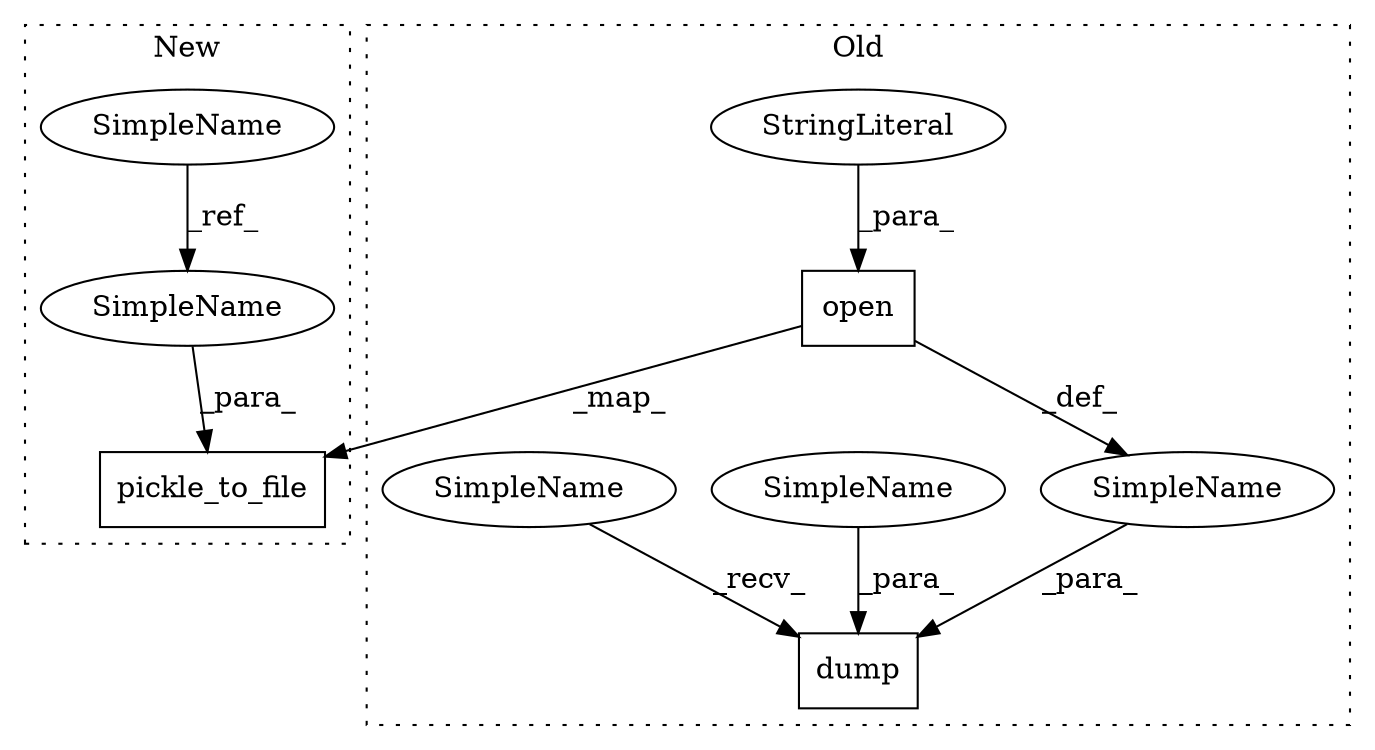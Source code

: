 digraph G {
subgraph cluster0 {
1 [label="open" a="32" s="5295,5339" l="5,1" shape="box"];
3 [label="SimpleName" a="42" s="" l="" shape="ellipse"];
4 [label="dump" a="32" s="5285,5340" l="5,1" shape="box"];
6 [label="StringLiteral" a="45" s="5335" l="4" shape="ellipse"];
8 [label="SimpleName" a="42" s="5290" l="4" shape="ellipse"];
9 [label="SimpleName" a="42" s="5278" l="6" shape="ellipse"];
label = "Old";
style="dotted";
}
subgraph cluster1 {
2 [label="pickle_to_file" a="32" s="5433,5487" l="15,1" shape="box"];
5 [label="SimpleName" a="42" s="4928" l="4" shape="ellipse"];
7 [label="SimpleName" a="42" s="5448" l="4" shape="ellipse"];
label = "New";
style="dotted";
}
1 -> 2 [label="_map_"];
1 -> 3 [label="_def_"];
3 -> 4 [label="_para_"];
5 -> 7 [label="_ref_"];
6 -> 1 [label="_para_"];
7 -> 2 [label="_para_"];
8 -> 4 [label="_para_"];
9 -> 4 [label="_recv_"];
}